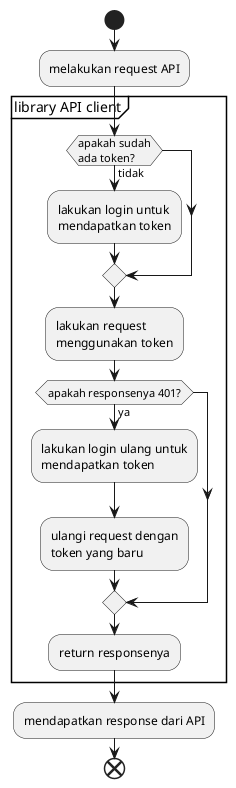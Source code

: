 @startuml

start

:melakukan request API;

partition library API client {
    if (apakah sudah\nada token?) then (tidak)
    :lakukan login untuk
    mendapatkan token;
    endif

    :lakukan request
    menggunakan token;

    if (apakah responsenya 401?) then (ya)
    :lakukan login ulang untuk
    mendapatkan token;
    :ulangi request dengan
    token yang baru;
    endif

    :return responsenya;
}

:mendapatkan response dari API;


end

@enduml
